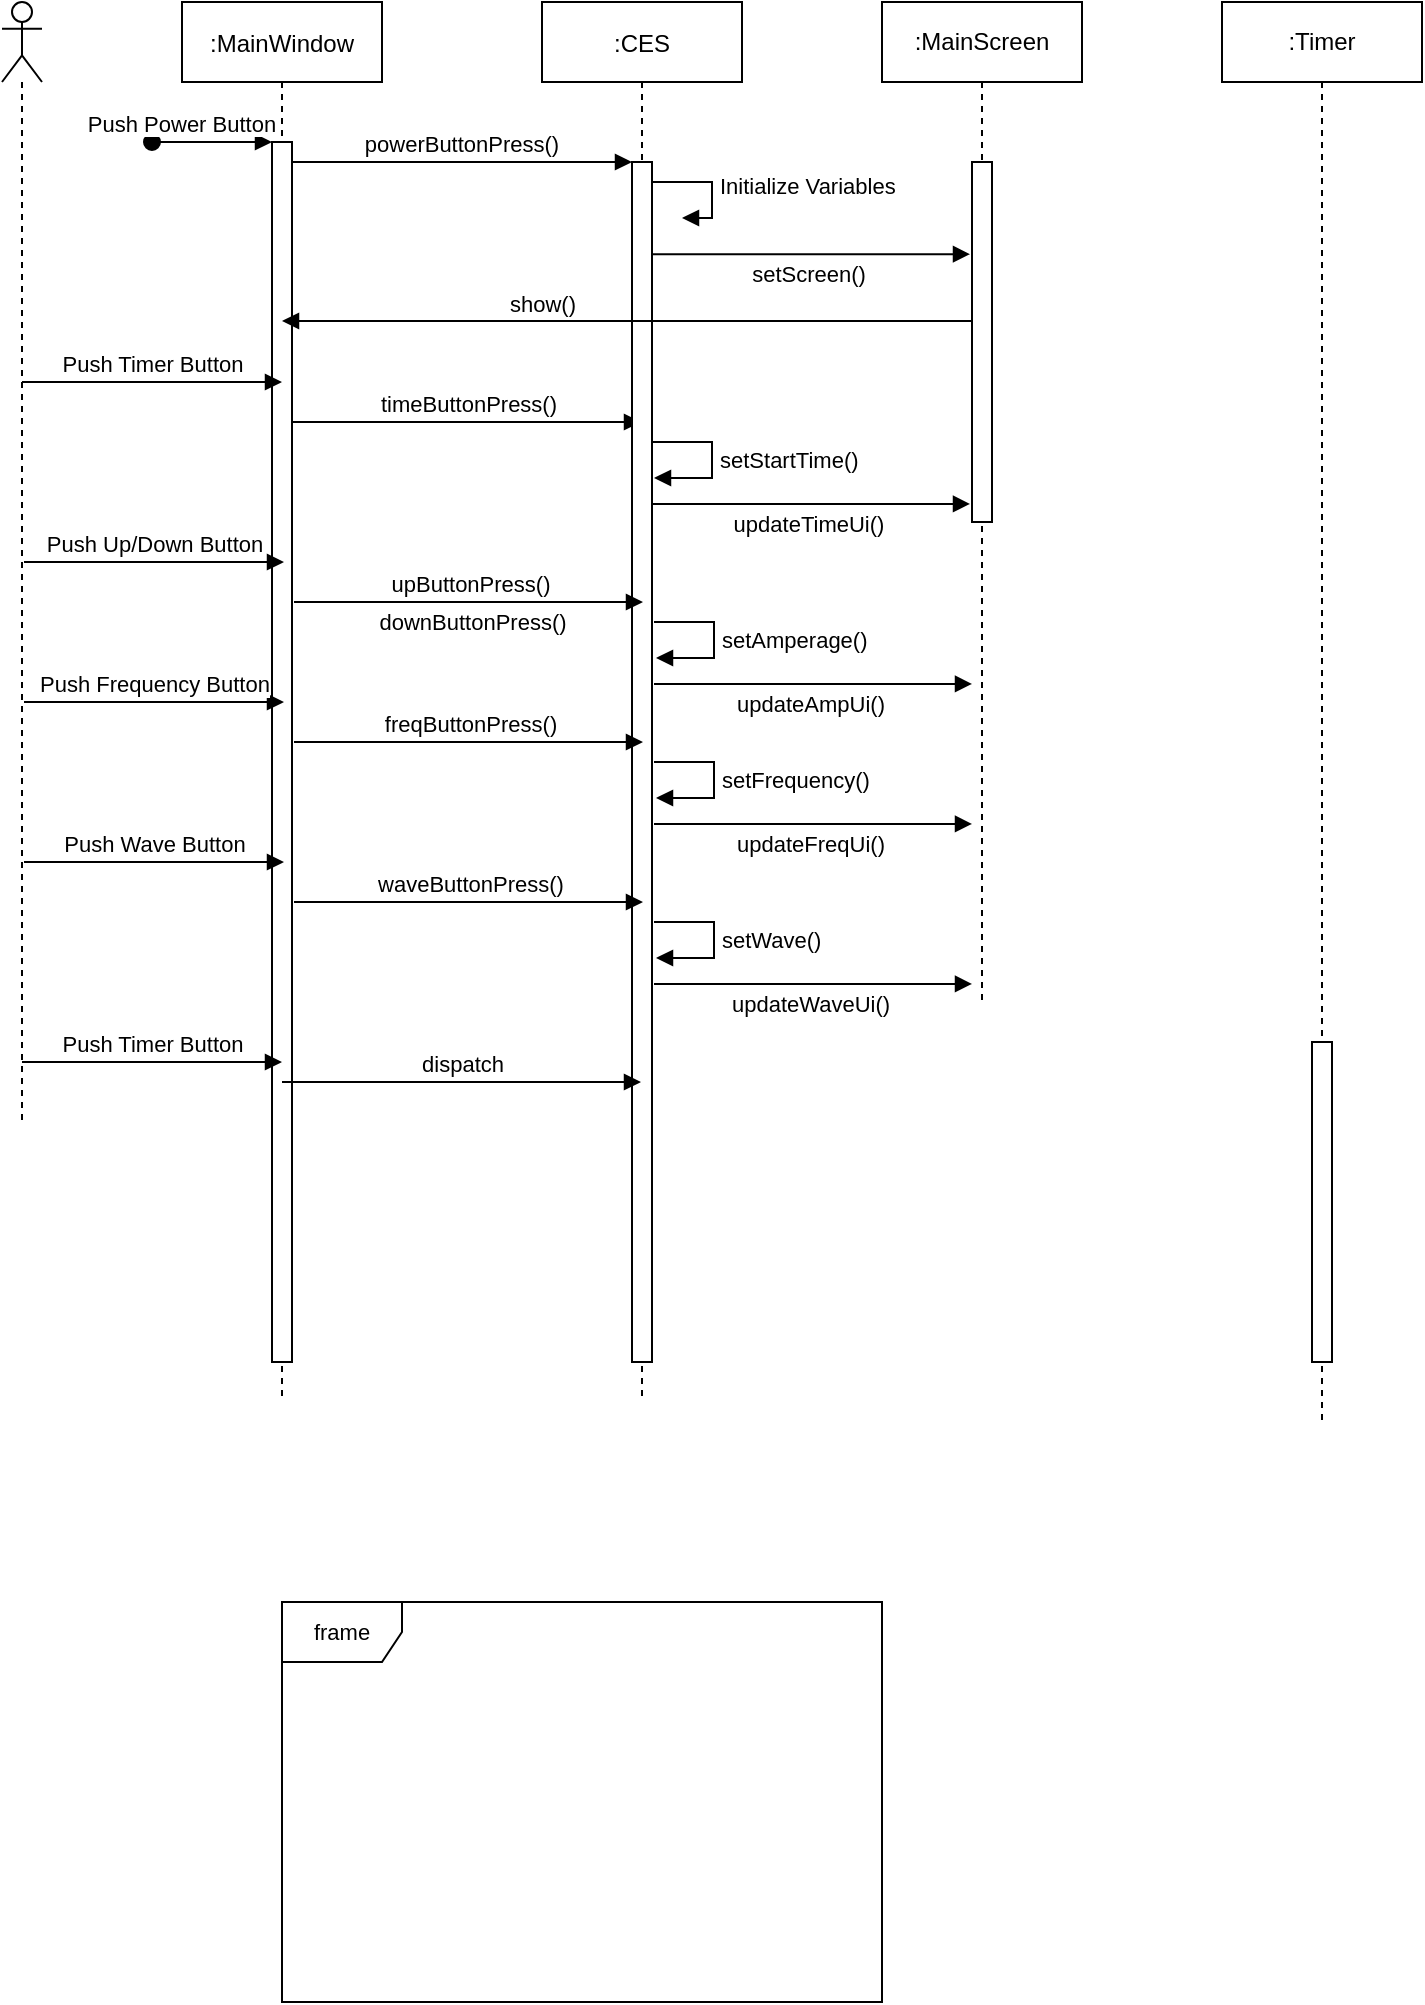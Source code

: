 <mxfile version="15.8.7" type="device"><diagram id="kgpKYQtTHZ0yAKxKKP6v" name="Page-1"><mxGraphModel dx="946" dy="612" grid="1" gridSize="10" guides="1" tooltips="1" connect="1" arrows="1" fold="1" page="1" pageScale="1" pageWidth="850" pageHeight="1100" math="0" shadow="0"><root><mxCell id="0"/><mxCell id="1" parent="0"/><mxCell id="37aKWXLBtI18TC3Os0Lw-29" value=":MainScreen" style="shape=umlLifeline;perimeter=lifelinePerimeter;whiteSpace=wrap;html=1;container=1;collapsible=0;recursiveResize=0;outlineConnect=0;" vertex="1" parent="1"><mxGeometry x="470" y="80" width="100" height="500" as="geometry"/></mxCell><mxCell id="37aKWXLBtI18TC3Os0Lw-36" value="setStartTime()" style="edgeStyle=orthogonalEdgeStyle;html=1;align=left;spacingLeft=2;endArrow=block;rounded=0;entryX=1.1;entryY=0.175;entryDx=0;entryDy=0;entryPerimeter=0;" edge="1" parent="37aKWXLBtI18TC3Os0Lw-29"><mxGeometry relative="1" as="geometry"><mxPoint x="-115" y="220" as="sourcePoint"/><Array as="points"><mxPoint x="-85" y="220"/><mxPoint x="-85" y="238"/></Array><mxPoint x="-114" y="238" as="targetPoint"/></mxGeometry></mxCell><mxCell id="37aKWXLBtI18TC3Os0Lw-37" value="updateTimeUi()" style="html=1;verticalAlign=bottom;endArrow=block;rounded=0;entryX=-0.1;entryY=0.256;entryDx=0;entryDy=0;entryPerimeter=0;" edge="1" parent="37aKWXLBtI18TC3Os0Lw-29"><mxGeometry x="-0.026" y="-19" width="80" relative="1" as="geometry"><mxPoint x="-115" y="250.96" as="sourcePoint"/><mxPoint x="44" y="250.96" as="targetPoint"/><Array as="points"/><mxPoint as="offset"/></mxGeometry></mxCell><mxCell id="3nuBFxr9cyL0pnOWT2aG-1" value=":MainWindow" style="shape=umlLifeline;perimeter=lifelinePerimeter;container=1;collapsible=0;recursiveResize=0;rounded=0;shadow=0;strokeWidth=1;" parent="1" vertex="1"><mxGeometry x="120" y="80" width="100" height="700" as="geometry"/></mxCell><mxCell id="3nuBFxr9cyL0pnOWT2aG-2" value="" style="points=[];perimeter=orthogonalPerimeter;rounded=0;shadow=0;strokeWidth=1;" parent="3nuBFxr9cyL0pnOWT2aG-1" vertex="1"><mxGeometry x="45" y="70" width="10" height="610" as="geometry"/></mxCell><mxCell id="3nuBFxr9cyL0pnOWT2aG-3" value="Push Power Button" style="verticalAlign=bottom;startArrow=oval;endArrow=block;startSize=8;shadow=0;strokeWidth=1;" parent="3nuBFxr9cyL0pnOWT2aG-1" target="3nuBFxr9cyL0pnOWT2aG-2" edge="1"><mxGeometry x="-0.5" relative="1" as="geometry"><mxPoint x="-15" y="70" as="sourcePoint"/><mxPoint as="offset"/></mxGeometry></mxCell><mxCell id="37aKWXLBtI18TC3Os0Lw-33" value="timeButtonPress()" style="html=1;verticalAlign=bottom;endArrow=block;rounded=0;" edge="1" parent="3nuBFxr9cyL0pnOWT2aG-1" target="3nuBFxr9cyL0pnOWT2aG-5"><mxGeometry width="80" relative="1" as="geometry"><mxPoint x="55" y="210" as="sourcePoint"/><mxPoint x="135" y="210" as="targetPoint"/></mxGeometry></mxCell><mxCell id="3nuBFxr9cyL0pnOWT2aG-5" value=":CES" style="shape=umlLifeline;perimeter=lifelinePerimeter;container=1;collapsible=0;recursiveResize=0;rounded=0;shadow=0;strokeWidth=1;" parent="1" vertex="1"><mxGeometry x="300" y="80" width="100" height="700" as="geometry"/></mxCell><mxCell id="3nuBFxr9cyL0pnOWT2aG-6" value="" style="points=[];perimeter=orthogonalPerimeter;rounded=0;shadow=0;strokeWidth=1;" parent="3nuBFxr9cyL0pnOWT2aG-5" vertex="1"><mxGeometry x="45" y="80" width="10" height="600" as="geometry"/></mxCell><mxCell id="37aKWXLBtI18TC3Os0Lw-17" value="Initialize Variables" style="edgeStyle=orthogonalEdgeStyle;html=1;align=left;spacingLeft=2;endArrow=block;rounded=0;" edge="1" parent="3nuBFxr9cyL0pnOWT2aG-5"><mxGeometry relative="1" as="geometry"><mxPoint x="55" y="90" as="sourcePoint"/><Array as="points"><mxPoint x="85" y="90"/><mxPoint x="85" y="108"/></Array><mxPoint x="70" y="108" as="targetPoint"/></mxGeometry></mxCell><mxCell id="3nuBFxr9cyL0pnOWT2aG-8" value="powerButtonPress()" style="verticalAlign=bottom;endArrow=block;entryX=0;entryY=0;shadow=0;strokeWidth=1;" parent="1" source="3nuBFxr9cyL0pnOWT2aG-2" target="3nuBFxr9cyL0pnOWT2aG-6" edge="1"><mxGeometry relative="1" as="geometry"><mxPoint x="275" y="160" as="sourcePoint"/></mxGeometry></mxCell><mxCell id="37aKWXLBtI18TC3Os0Lw-11" value="" style="html=1;points=[];perimeter=orthogonalPerimeter;" vertex="1" parent="1"><mxGeometry x="515" y="160" width="10" height="180" as="geometry"/></mxCell><mxCell id="37aKWXLBtI18TC3Os0Lw-19" value="setScreen()" style="html=1;verticalAlign=bottom;endArrow=block;rounded=0;entryX=-0.1;entryY=0.256;entryDx=0;entryDy=0;entryPerimeter=0;" edge="1" parent="1" source="3nuBFxr9cyL0pnOWT2aG-6" target="37aKWXLBtI18TC3Os0Lw-11"><mxGeometry x="-0.026" y="-19" width="80" relative="1" as="geometry"><mxPoint x="360" y="220" as="sourcePoint"/><mxPoint x="500" y="220" as="targetPoint"/><Array as="points"/><mxPoint as="offset"/></mxGeometry></mxCell><mxCell id="37aKWXLBtI18TC3Os0Lw-20" value="show()" style="html=1;verticalAlign=bottom;endArrow=block;rounded=0;" edge="1" parent="1" target="3nuBFxr9cyL0pnOWT2aG-1"><mxGeometry x="0.245" width="80" relative="1" as="geometry"><mxPoint x="515" y="239.5" as="sourcePoint"/><mxPoint x="435" y="239.5" as="targetPoint"/><mxPoint as="offset"/></mxGeometry></mxCell><mxCell id="37aKWXLBtI18TC3Os0Lw-23" value="Push Timer Button" style="html=1;verticalAlign=bottom;endArrow=block;rounded=0;" edge="1" parent="1"><mxGeometry width="80" relative="1" as="geometry"><mxPoint x="40" y="270" as="sourcePoint"/><mxPoint x="170" y="270" as="targetPoint"/></mxGeometry></mxCell><mxCell id="37aKWXLBtI18TC3Os0Lw-26" value="" style="shape=umlLifeline;participant=umlActor;perimeter=lifelinePerimeter;whiteSpace=wrap;html=1;container=1;collapsible=0;recursiveResize=0;verticalAlign=top;spacingTop=36;outlineConnect=0;" vertex="1" parent="1"><mxGeometry x="30" y="80" width="20" height="560" as="geometry"/></mxCell><mxCell id="37aKWXLBtI18TC3Os0Lw-27" value=":Timer" style="shape=umlLifeline;perimeter=lifelinePerimeter;whiteSpace=wrap;html=1;container=1;collapsible=0;recursiveResize=0;outlineConnect=0;" vertex="1" parent="1"><mxGeometry x="640" y="80" width="100" height="710" as="geometry"/></mxCell><mxCell id="37aKWXLBtI18TC3Os0Lw-38" value="setAmperage()" style="edgeStyle=orthogonalEdgeStyle;html=1;align=left;spacingLeft=2;endArrow=block;rounded=0;entryX=1.1;entryY=0.175;entryDx=0;entryDy=0;entryPerimeter=0;" edge="1" parent="1"><mxGeometry relative="1" as="geometry"><mxPoint x="356" y="390" as="sourcePoint"/><Array as="points"><mxPoint x="386" y="390"/><mxPoint x="386" y="408"/></Array><mxPoint x="357" y="408" as="targetPoint"/></mxGeometry></mxCell><mxCell id="37aKWXLBtI18TC3Os0Lw-39" value="updateAmpUi()" style="html=1;verticalAlign=bottom;endArrow=block;rounded=0;entryX=-0.1;entryY=0.256;entryDx=0;entryDy=0;entryPerimeter=0;" edge="1" parent="1"><mxGeometry x="-0.026" y="-19" width="80" relative="1" as="geometry"><mxPoint x="356" y="420.96" as="sourcePoint"/><mxPoint x="515" y="420.96" as="targetPoint"/><Array as="points"/><mxPoint as="offset"/></mxGeometry></mxCell><mxCell id="37aKWXLBtI18TC3Os0Lw-40" value="upButtonPress()" style="html=1;verticalAlign=bottom;endArrow=block;rounded=0;" edge="1" parent="1"><mxGeometry width="80" relative="1" as="geometry"><mxPoint x="176" y="380" as="sourcePoint"/><mxPoint x="350.5" y="380" as="targetPoint"/></mxGeometry></mxCell><mxCell id="37aKWXLBtI18TC3Os0Lw-41" value="Push Up/Down Button" style="html=1;verticalAlign=bottom;endArrow=block;rounded=0;" edge="1" parent="1"><mxGeometry width="80" relative="1" as="geometry"><mxPoint x="41" y="360" as="sourcePoint"/><mxPoint x="171" y="360" as="targetPoint"/></mxGeometry></mxCell><mxCell id="37aKWXLBtI18TC3Os0Lw-42" value="downButtonPress()" style="text;html=1;align=center;verticalAlign=middle;resizable=0;points=[];autosize=1;strokeColor=none;fillColor=none;fontSize=11;" vertex="1" parent="1"><mxGeometry x="210" y="380" width="110" height="20" as="geometry"/></mxCell><mxCell id="37aKWXLBtI18TC3Os0Lw-47" value="setFrequency()" style="edgeStyle=orthogonalEdgeStyle;html=1;align=left;spacingLeft=2;endArrow=block;rounded=0;entryX=1.1;entryY=0.175;entryDx=0;entryDy=0;entryPerimeter=0;" edge="1" parent="1"><mxGeometry relative="1" as="geometry"><mxPoint x="356" y="460" as="sourcePoint"/><Array as="points"><mxPoint x="386" y="460"/><mxPoint x="386" y="478"/></Array><mxPoint x="357" y="478" as="targetPoint"/></mxGeometry></mxCell><mxCell id="37aKWXLBtI18TC3Os0Lw-48" value="updateFreqUi()" style="html=1;verticalAlign=bottom;endArrow=block;rounded=0;entryX=-0.1;entryY=0.256;entryDx=0;entryDy=0;entryPerimeter=0;" edge="1" parent="1"><mxGeometry x="-0.026" y="-19" width="80" relative="1" as="geometry"><mxPoint x="356" y="490.96" as="sourcePoint"/><mxPoint x="515" y="490.96" as="targetPoint"/><Array as="points"/><mxPoint as="offset"/></mxGeometry></mxCell><mxCell id="37aKWXLBtI18TC3Os0Lw-49" value="freqButtonPress()" style="html=1;verticalAlign=bottom;endArrow=block;rounded=0;" edge="1" parent="1"><mxGeometry width="80" relative="1" as="geometry"><mxPoint x="176" y="450" as="sourcePoint"/><mxPoint x="350.5" y="450" as="targetPoint"/></mxGeometry></mxCell><mxCell id="37aKWXLBtI18TC3Os0Lw-50" value="Push Frequency Button" style="html=1;verticalAlign=bottom;endArrow=block;rounded=0;" edge="1" parent="1"><mxGeometry width="80" relative="1" as="geometry"><mxPoint x="41" y="430" as="sourcePoint"/><mxPoint x="171" y="430" as="targetPoint"/></mxGeometry></mxCell><mxCell id="37aKWXLBtI18TC3Os0Lw-67" value="setWave()" style="edgeStyle=orthogonalEdgeStyle;html=1;align=left;spacingLeft=2;endArrow=block;rounded=0;entryX=1.1;entryY=0.175;entryDx=0;entryDy=0;entryPerimeter=0;" edge="1" parent="1"><mxGeometry relative="1" as="geometry"><mxPoint x="356" y="540" as="sourcePoint"/><Array as="points"><mxPoint x="386" y="540"/><mxPoint x="386" y="558"/></Array><mxPoint x="357" y="558" as="targetPoint"/></mxGeometry></mxCell><mxCell id="37aKWXLBtI18TC3Os0Lw-68" value="updateWaveUi()" style="html=1;verticalAlign=bottom;endArrow=block;rounded=0;entryX=-0.1;entryY=0.256;entryDx=0;entryDy=0;entryPerimeter=0;" edge="1" parent="1"><mxGeometry x="-0.026" y="-19" width="80" relative="1" as="geometry"><mxPoint x="356" y="570.96" as="sourcePoint"/><mxPoint x="515" y="570.96" as="targetPoint"/><Array as="points"/><mxPoint as="offset"/></mxGeometry></mxCell><mxCell id="37aKWXLBtI18TC3Os0Lw-69" value="waveButtonPress()" style="html=1;verticalAlign=bottom;endArrow=block;rounded=0;" edge="1" parent="1"><mxGeometry width="80" relative="1" as="geometry"><mxPoint x="176" y="530" as="sourcePoint"/><mxPoint x="350.5" y="530" as="targetPoint"/></mxGeometry></mxCell><mxCell id="37aKWXLBtI18TC3Os0Lw-70" value="Push Wave Button" style="html=1;verticalAlign=bottom;endArrow=block;rounded=0;" edge="1" parent="1"><mxGeometry width="80" relative="1" as="geometry"><mxPoint x="41" y="510" as="sourcePoint"/><mxPoint x="171" y="510" as="targetPoint"/></mxGeometry></mxCell><mxCell id="37aKWXLBtI18TC3Os0Lw-75" value="frame" style="shape=umlFrame;whiteSpace=wrap;html=1;fontSize=11;" vertex="1" parent="1"><mxGeometry x="170" y="880" width="300" height="200" as="geometry"/></mxCell><mxCell id="37aKWXLBtI18TC3Os0Lw-31" value="" style="html=1;points=[];perimeter=orthogonalPerimeter;" vertex="1" parent="1"><mxGeometry x="685" y="600" width="10" height="160" as="geometry"/></mxCell><mxCell id="37aKWXLBtI18TC3Os0Lw-77" value="Push Timer Button" style="html=1;verticalAlign=bottom;endArrow=block;rounded=0;" edge="1" parent="1"><mxGeometry width="80" relative="1" as="geometry"><mxPoint x="40" y="610" as="sourcePoint"/><mxPoint x="170" y="610" as="targetPoint"/></mxGeometry></mxCell><mxCell id="37aKWXLBtI18TC3Os0Lw-78" value="dispatch" style="html=1;verticalAlign=bottom;endArrow=block;rounded=0;fontSize=11;" edge="1" parent="1" target="3nuBFxr9cyL0pnOWT2aG-5"><mxGeometry width="80" relative="1" as="geometry"><mxPoint x="170" y="620" as="sourcePoint"/><mxPoint x="250" y="620" as="targetPoint"/></mxGeometry></mxCell></root></mxGraphModel></diagram></mxfile>